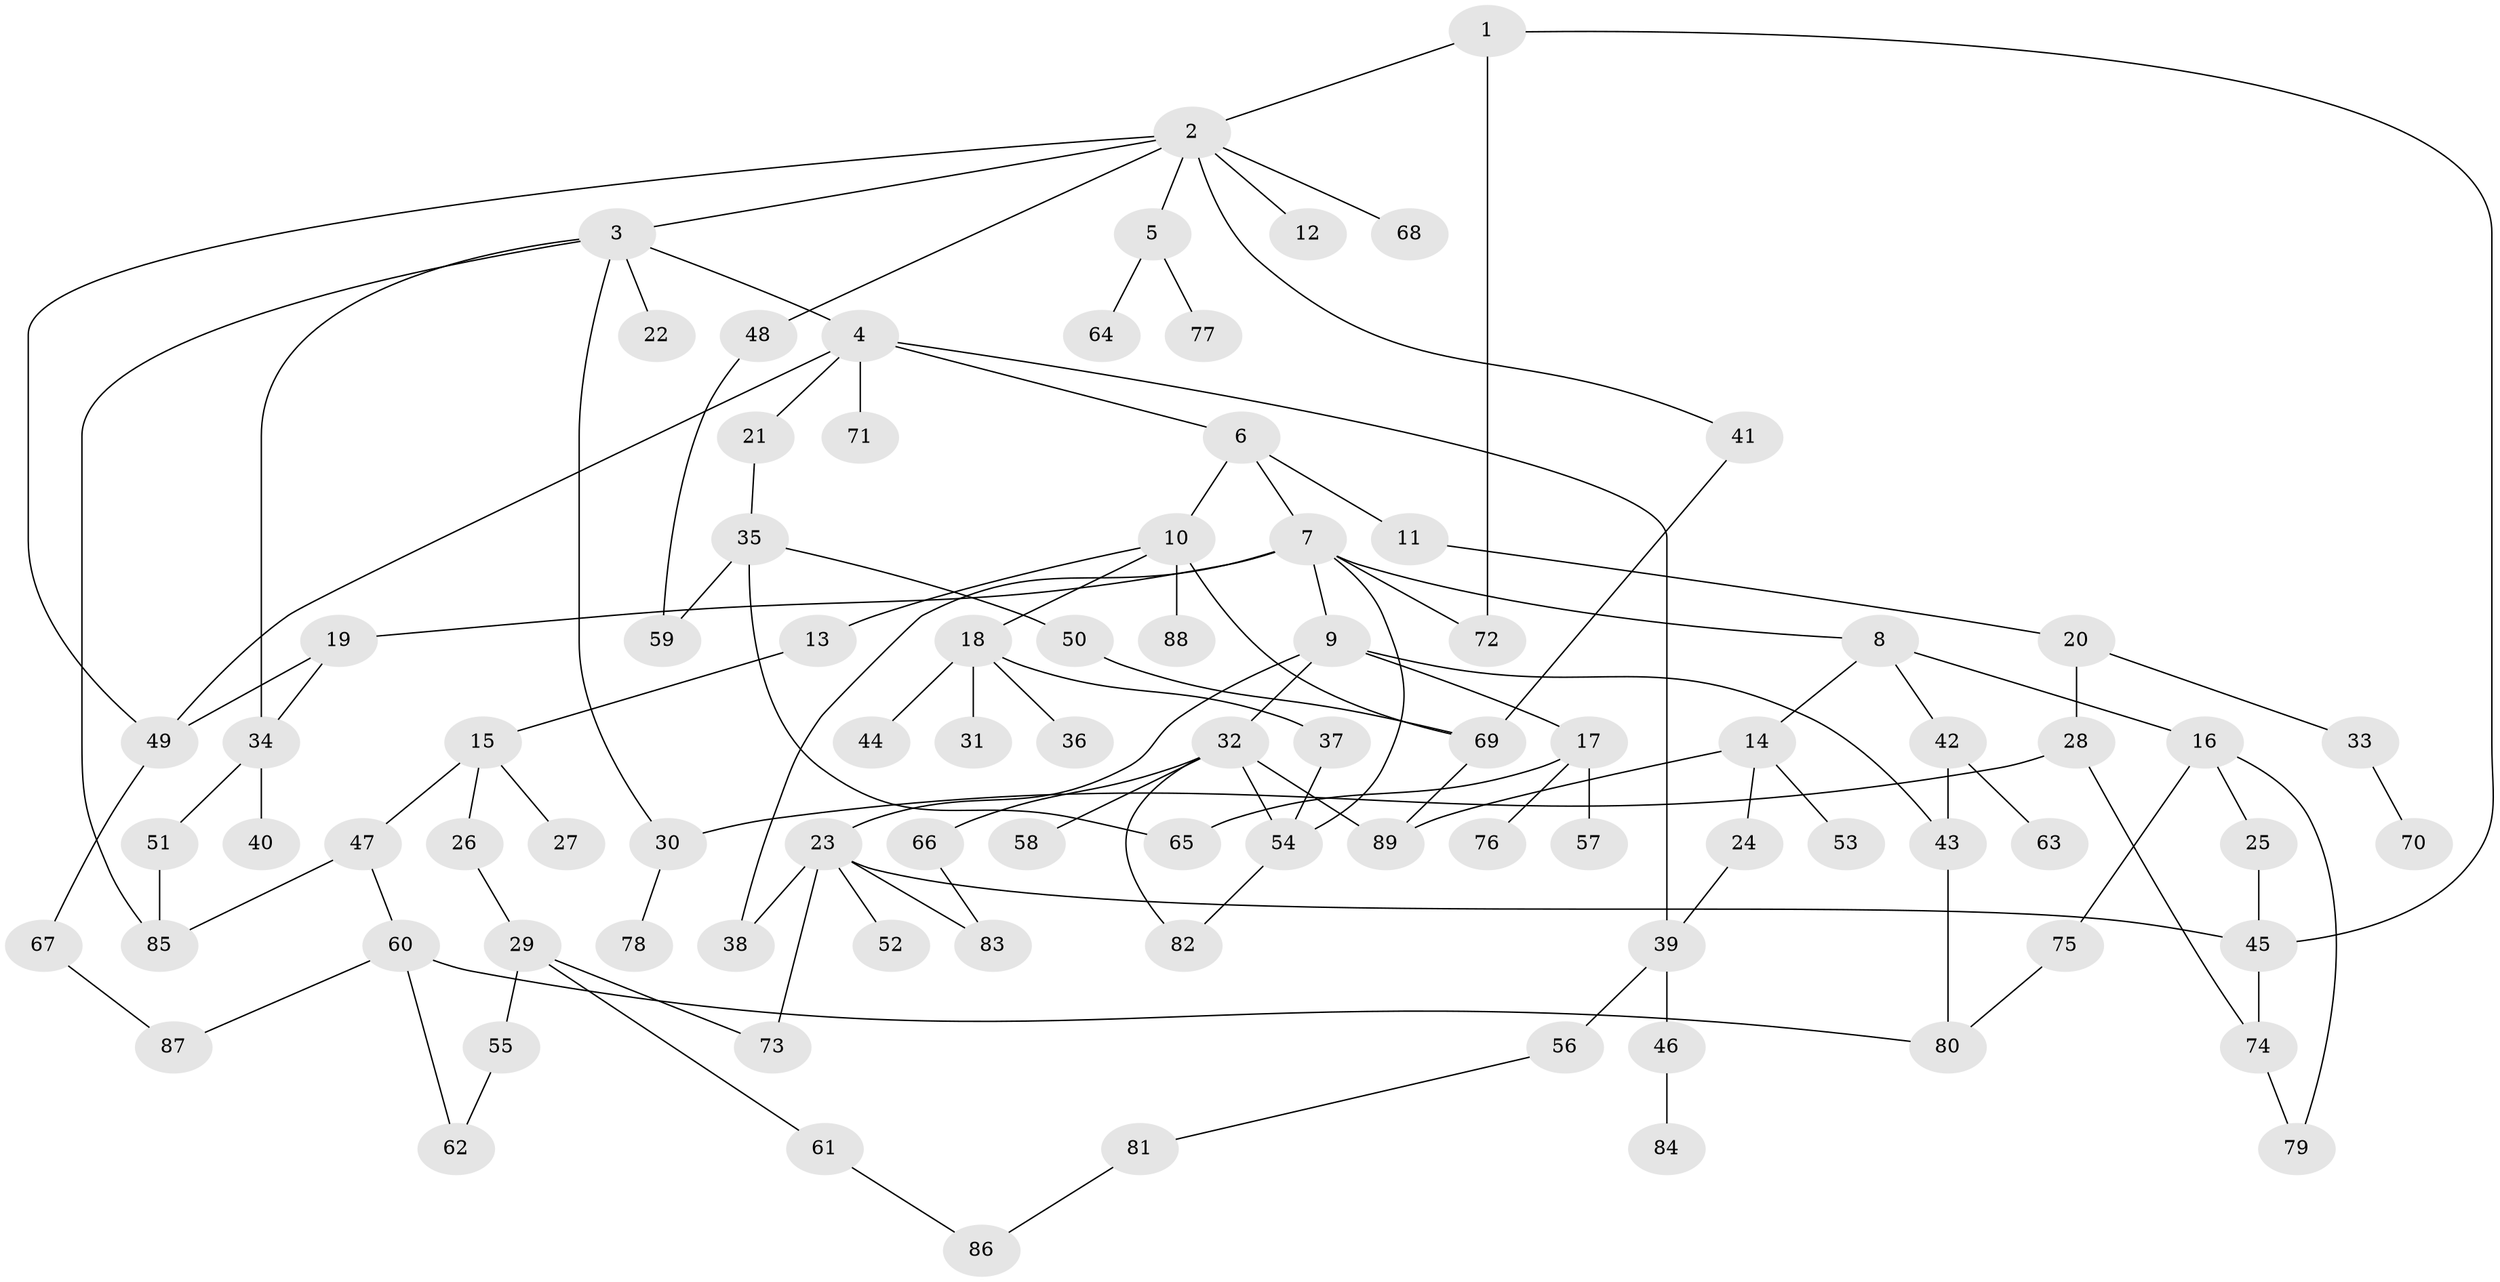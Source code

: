 // Generated by graph-tools (version 1.1) at 2025/25/03/09/25 03:25:26]
// undirected, 89 vertices, 118 edges
graph export_dot {
graph [start="1"]
  node [color=gray90,style=filled];
  1;
  2;
  3;
  4;
  5;
  6;
  7;
  8;
  9;
  10;
  11;
  12;
  13;
  14;
  15;
  16;
  17;
  18;
  19;
  20;
  21;
  22;
  23;
  24;
  25;
  26;
  27;
  28;
  29;
  30;
  31;
  32;
  33;
  34;
  35;
  36;
  37;
  38;
  39;
  40;
  41;
  42;
  43;
  44;
  45;
  46;
  47;
  48;
  49;
  50;
  51;
  52;
  53;
  54;
  55;
  56;
  57;
  58;
  59;
  60;
  61;
  62;
  63;
  64;
  65;
  66;
  67;
  68;
  69;
  70;
  71;
  72;
  73;
  74;
  75;
  76;
  77;
  78;
  79;
  80;
  81;
  82;
  83;
  84;
  85;
  86;
  87;
  88;
  89;
  1 -- 2;
  1 -- 45;
  1 -- 72;
  2 -- 3;
  2 -- 5;
  2 -- 12;
  2 -- 41;
  2 -- 48;
  2 -- 68;
  2 -- 49;
  3 -- 4;
  3 -- 22;
  3 -- 34;
  3 -- 85;
  3 -- 30;
  4 -- 6;
  4 -- 21;
  4 -- 49;
  4 -- 71;
  4 -- 39;
  5 -- 64;
  5 -- 77;
  6 -- 7;
  6 -- 10;
  6 -- 11;
  7 -- 8;
  7 -- 9;
  7 -- 19;
  7 -- 72;
  7 -- 54;
  7 -- 38;
  8 -- 14;
  8 -- 16;
  8 -- 42;
  9 -- 17;
  9 -- 23;
  9 -- 32;
  9 -- 43;
  10 -- 13;
  10 -- 18;
  10 -- 69;
  10 -- 88;
  11 -- 20;
  13 -- 15;
  14 -- 24;
  14 -- 53;
  14 -- 89;
  15 -- 26;
  15 -- 27;
  15 -- 47;
  16 -- 25;
  16 -- 75;
  16 -- 79;
  17 -- 57;
  17 -- 76;
  17 -- 65;
  18 -- 31;
  18 -- 36;
  18 -- 37;
  18 -- 44;
  19 -- 34;
  19 -- 49;
  20 -- 28;
  20 -- 33;
  21 -- 35;
  23 -- 38;
  23 -- 52;
  23 -- 73;
  23 -- 45;
  23 -- 83;
  24 -- 39;
  25 -- 45;
  26 -- 29;
  28 -- 30;
  28 -- 74;
  29 -- 55;
  29 -- 61;
  29 -- 73;
  30 -- 78;
  32 -- 54;
  32 -- 58;
  32 -- 66;
  32 -- 89;
  32 -- 82;
  33 -- 70;
  34 -- 40;
  34 -- 51;
  35 -- 50;
  35 -- 59;
  35 -- 65;
  37 -- 54;
  39 -- 46;
  39 -- 56;
  41 -- 69;
  42 -- 63;
  42 -- 43;
  43 -- 80;
  45 -- 74;
  46 -- 84;
  47 -- 60;
  47 -- 85;
  48 -- 59;
  49 -- 67;
  50 -- 69;
  51 -- 85;
  54 -- 82;
  55 -- 62;
  56 -- 81;
  60 -- 62;
  60 -- 80;
  60 -- 87;
  61 -- 86;
  66 -- 83;
  67 -- 87;
  69 -- 89;
  74 -- 79;
  75 -- 80;
  81 -- 86;
}
